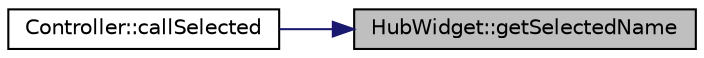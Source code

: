 digraph "HubWidget::getSelectedName"
{
 // LATEX_PDF_SIZE
  edge [fontname="Helvetica",fontsize="10",labelfontname="Helvetica",labelfontsize="10"];
  node [fontname="Helvetica",fontsize="10",shape=record];
  rankdir="RL";
  Node1 [label="HubWidget::getSelectedName",height=0.2,width=0.4,color="black", fillcolor="grey75", style="filled", fontcolor="black",tooltip=" "];
  Node1 -> Node2 [dir="back",color="midnightblue",fontsize="10",style="solid",fontname="Helvetica"];
  Node2 [label="Controller::callSelected",height=0.2,width=0.4,color="black", fillcolor="white", style="filled",URL="$classController.html#a219a0adb1074b601555b5c518b7d1a3a",tooltip=" "];
}
